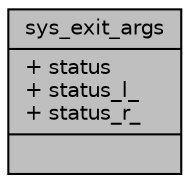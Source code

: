 digraph "sys_exit_args"
{
 // LATEX_PDF_SIZE
  edge [fontname="Helvetica",fontsize="10",labelfontname="Helvetica",labelfontsize="10"];
  node [fontname="Helvetica",fontsize="10",shape=record];
  Node1 [label="{sys_exit_args\n|+ status\l+ status_l_\l+ status_r_\l|}",height=0.2,width=0.4,color="black", fillcolor="grey75", style="filled", fontcolor="black",tooltip=" "];
}
